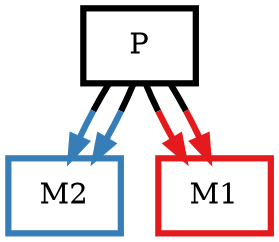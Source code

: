 digraph barS {
	{
		rank=same
	0 [shape=box,penwidth=3,colorscheme=set19,color=0,label="P"]
	}
	{
		rank=same
		2 [shape=box,penwidth=3,colorscheme=set19,color=2,label="M2"]
		1 [shape=box,penwidth=3,colorscheme=set19,color=1,label="M1"]
	}
	0 -> 2 [penwidth=3,colorscheme=set19,color="0;0.5:2"]
	0 -> 2 [penwidth=3,colorscheme=set19,color="0;0.5:2"]
	0 -> 1 [penwidth=3,colorscheme=set19,color="0;0.5:1"]
	0 -> 1 [penwidth=3,colorscheme=set19,color="0;0.5:1"]
}
